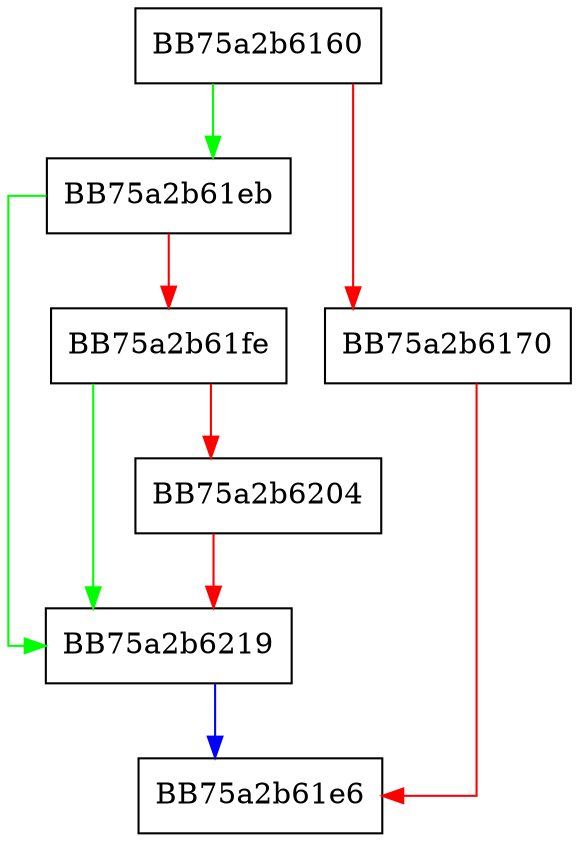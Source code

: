 digraph ecPopRtfState {
  node [shape="box"];
  graph [splines=ortho];
  BB75a2b6160 -> BB75a2b61eb [color="green"];
  BB75a2b6160 -> BB75a2b6170 [color="red"];
  BB75a2b6170 -> BB75a2b61e6 [color="red"];
  BB75a2b61eb -> BB75a2b6219 [color="green"];
  BB75a2b61eb -> BB75a2b61fe [color="red"];
  BB75a2b61fe -> BB75a2b6219 [color="green"];
  BB75a2b61fe -> BB75a2b6204 [color="red"];
  BB75a2b6204 -> BB75a2b6219 [color="red"];
  BB75a2b6219 -> BB75a2b61e6 [color="blue"];
}
